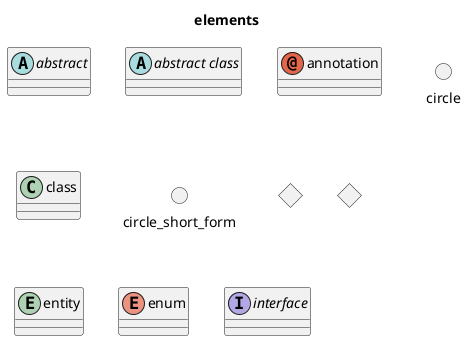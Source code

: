 @startuml elements
title elements
abstract        abstract
abstract class  "abstract class"
annotation      annotation
circle          circle
class           class
()              circle_short_form
diamond         diamond
<>              diamond_short_form
entity          entity
enum            enum
interface       interface
@enduml